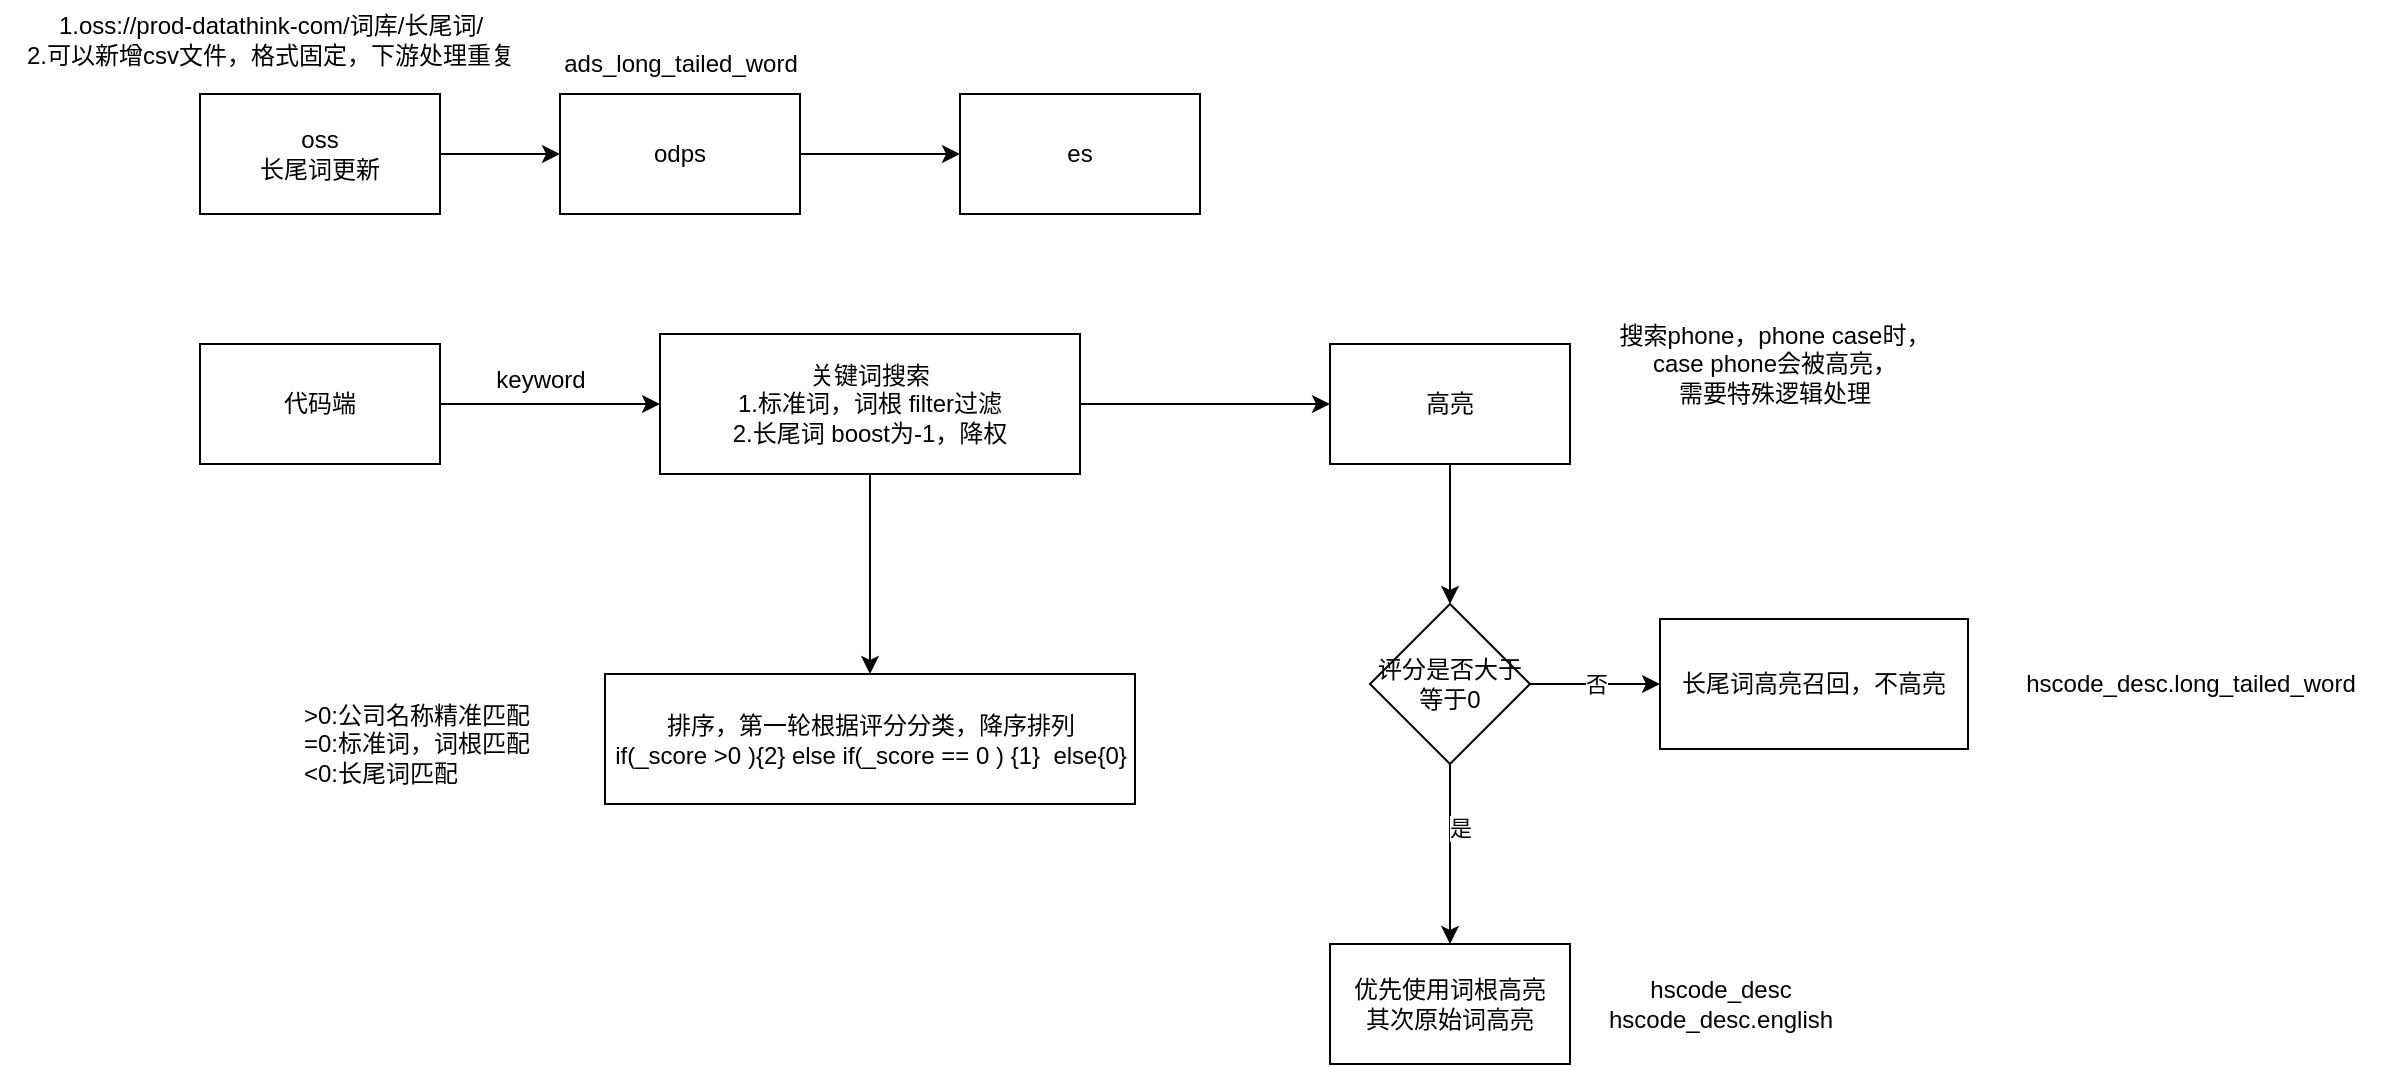 <mxfile version="21.3.2" type="github">
  <diagram name="第 1 页" id="62kFELT9x6iCUjwGjMxL">
    <mxGraphModel dx="1434" dy="796" grid="1" gridSize="10" guides="1" tooltips="1" connect="1" arrows="1" fold="1" page="1" pageScale="1" pageWidth="827" pageHeight="1169" math="0" shadow="0">
      <root>
        <mxCell id="0" />
        <mxCell id="1" parent="0" />
        <mxCell id="0QGT_N69miXcDsaBbvX0-3" style="edgeStyle=orthogonalEdgeStyle;rounded=0;orthogonalLoop=1;jettySize=auto;html=1;entryX=0;entryY=0.5;entryDx=0;entryDy=0;" edge="1" parent="1" source="0QGT_N69miXcDsaBbvX0-1" target="0QGT_N69miXcDsaBbvX0-2">
          <mxGeometry relative="1" as="geometry" />
        </mxCell>
        <mxCell id="0QGT_N69miXcDsaBbvX0-1" value="oss&lt;br&gt;长尾词更新" style="rounded=0;whiteSpace=wrap;html=1;" vertex="1" parent="1">
          <mxGeometry x="120" y="170" width="120" height="60" as="geometry" />
        </mxCell>
        <mxCell id="0QGT_N69miXcDsaBbvX0-5" value="" style="edgeStyle=orthogonalEdgeStyle;rounded=0;orthogonalLoop=1;jettySize=auto;html=1;" edge="1" parent="1" source="0QGT_N69miXcDsaBbvX0-2" target="0QGT_N69miXcDsaBbvX0-4">
          <mxGeometry relative="1" as="geometry" />
        </mxCell>
        <mxCell id="0QGT_N69miXcDsaBbvX0-2" value="odps" style="rounded=0;whiteSpace=wrap;html=1;" vertex="1" parent="1">
          <mxGeometry x="300" y="170" width="120" height="60" as="geometry" />
        </mxCell>
        <mxCell id="0QGT_N69miXcDsaBbvX0-4" value="es" style="rounded=0;whiteSpace=wrap;html=1;" vertex="1" parent="1">
          <mxGeometry x="500" y="170" width="120" height="60" as="geometry" />
        </mxCell>
        <mxCell id="0QGT_N69miXcDsaBbvX0-6" value="ads_long_tailed_word" style="text;html=1;align=center;verticalAlign=middle;resizable=0;points=[];autosize=1;strokeColor=none;fillColor=none;" vertex="1" parent="1">
          <mxGeometry x="290" y="140" width="140" height="30" as="geometry" />
        </mxCell>
        <mxCell id="0QGT_N69miXcDsaBbvX0-7" value="1.oss://prod-datathink-com/词库/长尾词/&lt;br&gt;2.可以新增csv文件，格式固定，下游处理重复" style="text;html=1;align=center;verticalAlign=middle;resizable=0;points=[];autosize=1;strokeColor=none;fillColor=none;" vertex="1" parent="1">
          <mxGeometry x="20" y="123" width="270" height="40" as="geometry" />
        </mxCell>
        <mxCell id="0QGT_N69miXcDsaBbvX0-12" style="edgeStyle=orthogonalEdgeStyle;rounded=0;orthogonalLoop=1;jettySize=auto;html=1;" edge="1" parent="1" source="0QGT_N69miXcDsaBbvX0-9" target="0QGT_N69miXcDsaBbvX0-11">
          <mxGeometry relative="1" as="geometry" />
        </mxCell>
        <mxCell id="0QGT_N69miXcDsaBbvX0-9" value="代码端" style="rounded=0;whiteSpace=wrap;html=1;" vertex="1" parent="1">
          <mxGeometry x="120" y="295" width="120" height="60" as="geometry" />
        </mxCell>
        <mxCell id="0QGT_N69miXcDsaBbvX0-15" value="" style="edgeStyle=orthogonalEdgeStyle;rounded=0;orthogonalLoop=1;jettySize=auto;html=1;" edge="1" parent="1" source="0QGT_N69miXcDsaBbvX0-11" target="0QGT_N69miXcDsaBbvX0-14">
          <mxGeometry relative="1" as="geometry" />
        </mxCell>
        <mxCell id="0QGT_N69miXcDsaBbvX0-24" value="" style="edgeStyle=orthogonalEdgeStyle;rounded=0;orthogonalLoop=1;jettySize=auto;html=1;" edge="1" parent="1" source="0QGT_N69miXcDsaBbvX0-11" target="0QGT_N69miXcDsaBbvX0-23">
          <mxGeometry relative="1" as="geometry" />
        </mxCell>
        <mxCell id="0QGT_N69miXcDsaBbvX0-11" value="关键词搜索&lt;br&gt;1.标准词，词根 filter过滤&lt;br&gt;2.长尾词 boost为-1，降权" style="rounded=0;whiteSpace=wrap;html=1;" vertex="1" parent="1">
          <mxGeometry x="350" y="290" width="210" height="70" as="geometry" />
        </mxCell>
        <mxCell id="0QGT_N69miXcDsaBbvX0-13" value="keyword" style="text;html=1;align=center;verticalAlign=middle;resizable=0;points=[];autosize=1;strokeColor=none;fillColor=none;" vertex="1" parent="1">
          <mxGeometry x="255" y="298" width="70" height="30" as="geometry" />
        </mxCell>
        <mxCell id="0QGT_N69miXcDsaBbvX0-17" value="" style="edgeStyle=orthogonalEdgeStyle;rounded=0;orthogonalLoop=1;jettySize=auto;html=1;" edge="1" parent="1" source="0QGT_N69miXcDsaBbvX0-14" target="0QGT_N69miXcDsaBbvX0-16">
          <mxGeometry relative="1" as="geometry" />
        </mxCell>
        <mxCell id="0QGT_N69miXcDsaBbvX0-14" value="高亮" style="whiteSpace=wrap;html=1;rounded=0;" vertex="1" parent="1">
          <mxGeometry x="685" y="295" width="120" height="60" as="geometry" />
        </mxCell>
        <mxCell id="0QGT_N69miXcDsaBbvX0-19" value="" style="edgeStyle=orthogonalEdgeStyle;rounded=0;orthogonalLoop=1;jettySize=auto;html=1;" edge="1" parent="1" source="0QGT_N69miXcDsaBbvX0-16" target="0QGT_N69miXcDsaBbvX0-18">
          <mxGeometry relative="1" as="geometry" />
        </mxCell>
        <mxCell id="0QGT_N69miXcDsaBbvX0-22" value="是" style="edgeLabel;html=1;align=center;verticalAlign=middle;resizable=0;points=[];" vertex="1" connectable="0" parent="0QGT_N69miXcDsaBbvX0-19">
          <mxGeometry x="-0.289" y="5" relative="1" as="geometry">
            <mxPoint as="offset" />
          </mxGeometry>
        </mxCell>
        <mxCell id="0QGT_N69miXcDsaBbvX0-21" value="否" style="edgeStyle=orthogonalEdgeStyle;rounded=0;orthogonalLoop=1;jettySize=auto;html=1;" edge="1" parent="1" source="0QGT_N69miXcDsaBbvX0-16" target="0QGT_N69miXcDsaBbvX0-20">
          <mxGeometry relative="1" as="geometry" />
        </mxCell>
        <mxCell id="0QGT_N69miXcDsaBbvX0-16" value="评分是否大于等于0" style="rhombus;whiteSpace=wrap;html=1;rounded=0;" vertex="1" parent="1">
          <mxGeometry x="705" y="425" width="80" height="80" as="geometry" />
        </mxCell>
        <mxCell id="0QGT_N69miXcDsaBbvX0-18" value="优先使用词根高亮&lt;br&gt;其次原始词高亮" style="whiteSpace=wrap;html=1;rounded=0;" vertex="1" parent="1">
          <mxGeometry x="685" y="595" width="120" height="60" as="geometry" />
        </mxCell>
        <mxCell id="0QGT_N69miXcDsaBbvX0-20" value="长尾词高亮召回，不高亮" style="whiteSpace=wrap;html=1;rounded=0;" vertex="1" parent="1">
          <mxGeometry x="850" y="432.5" width="154" height="65" as="geometry" />
        </mxCell>
        <mxCell id="0QGT_N69miXcDsaBbvX0-23" value="排序，第一轮根据评分分类，降序排列&lt;br&gt;if(_score &amp;gt;0 ){2} else if(_score == 0 ) {1}&amp;nbsp; else{0}" style="whiteSpace=wrap;html=1;rounded=0;" vertex="1" parent="1">
          <mxGeometry x="322.5" y="460" width="265" height="65" as="geometry" />
        </mxCell>
        <mxCell id="0QGT_N69miXcDsaBbvX0-25" value="&amp;gt;0:公司名称精准匹配&lt;br&gt;=0:标准词，词根匹配&lt;br&gt;&amp;lt;0:长尾词匹配" style="text;html=1;align=left;verticalAlign=middle;resizable=0;points=[];autosize=1;strokeColor=none;fillColor=none;" vertex="1" parent="1">
          <mxGeometry x="170" y="465" width="140" height="60" as="geometry" />
        </mxCell>
        <mxCell id="0QGT_N69miXcDsaBbvX0-26" value="搜索phone，phone case时， &lt;br&gt;case phone会被高亮，&lt;br&gt;需要特殊逻辑处理" style="text;html=1;align=center;verticalAlign=middle;resizable=0;points=[];autosize=1;strokeColor=none;fillColor=none;" vertex="1" parent="1">
          <mxGeometry x="817" y="275" width="180" height="60" as="geometry" />
        </mxCell>
        <mxCell id="0QGT_N69miXcDsaBbvX0-29" value="hscode_desc&lt;br&gt;hscode_desc.english" style="text;html=1;align=center;verticalAlign=middle;resizable=0;points=[];autosize=1;strokeColor=none;fillColor=none;" vertex="1" parent="1">
          <mxGeometry x="810" y="605" width="140" height="40" as="geometry" />
        </mxCell>
        <mxCell id="0QGT_N69miXcDsaBbvX0-30" value="hscode_desc.long_tailed_word" style="text;html=1;align=center;verticalAlign=middle;resizable=0;points=[];autosize=1;strokeColor=none;fillColor=none;" vertex="1" parent="1">
          <mxGeometry x="1020" y="450" width="190" height="30" as="geometry" />
        </mxCell>
      </root>
    </mxGraphModel>
  </diagram>
</mxfile>
